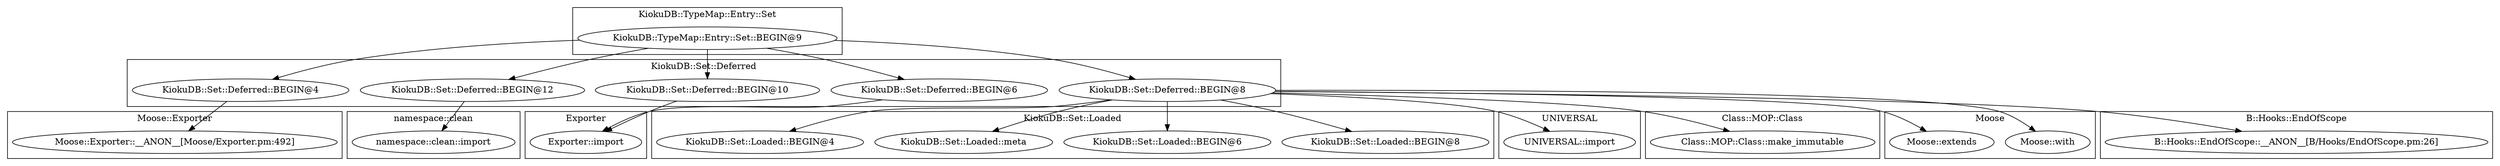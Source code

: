 digraph {
graph [overlap=false]
subgraph cluster_KiokuDB_Set_Loaded {
	label="KiokuDB::Set::Loaded";
	"KiokuDB::Set::Loaded::BEGIN@8";
	"KiokuDB::Set::Loaded::BEGIN@6";
	"KiokuDB::Set::Loaded::meta";
	"KiokuDB::Set::Loaded::BEGIN@4";
}
subgraph cluster_UNIVERSAL {
	label="UNIVERSAL";
	"UNIVERSAL::import";
}
subgraph cluster_namespace_clean {
	label="namespace::clean";
	"namespace::clean::import";
}
subgraph cluster_Class_MOP_Class {
	label="Class::MOP::Class";
	"Class::MOP::Class::make_immutable";
}
subgraph cluster_Moose {
	label="Moose";
	"Moose::with";
	"Moose::extends";
}
subgraph cluster_Exporter {
	label="Exporter";
	"Exporter::import";
}
subgraph cluster_KiokuDB_TypeMap_Entry_Set {
	label="KiokuDB::TypeMap::Entry::Set";
	"KiokuDB::TypeMap::Entry::Set::BEGIN@9";
}
subgraph cluster_Moose_Exporter {
	label="Moose::Exporter";
	"Moose::Exporter::__ANON__[Moose/Exporter.pm:492]";
}
subgraph cluster_B_Hooks_EndOfScope {
	label="B::Hooks::EndOfScope";
	"B::Hooks::EndOfScope::__ANON__[B/Hooks/EndOfScope.pm:26]";
}
subgraph cluster_KiokuDB_Set_Deferred {
	label="KiokuDB::Set::Deferred";
	"KiokuDB::Set::Deferred::BEGIN@4";
	"KiokuDB::Set::Deferred::BEGIN@12";
	"KiokuDB::Set::Deferred::BEGIN@6";
	"KiokuDB::Set::Deferred::BEGIN@10";
	"KiokuDB::Set::Deferred::BEGIN@8";
}
"KiokuDB::Set::Deferred::BEGIN@8" -> "Moose::extends";
"KiokuDB::Set::Deferred::BEGIN@8" -> "KiokuDB::Set::Loaded::BEGIN@8";
"KiokuDB::Set::Deferred::BEGIN@8" -> "UNIVERSAL::import";
"KiokuDB::TypeMap::Entry::Set::BEGIN@9" -> "KiokuDB::Set::Deferred::BEGIN@10";
"KiokuDB::TypeMap::Entry::Set::BEGIN@9" -> "KiokuDB::Set::Deferred::BEGIN@12";
"KiokuDB::Set::Deferred::BEGIN@8" -> "KiokuDB::Set::Loaded::BEGIN@4";
"KiokuDB::Set::Deferred::BEGIN@12" -> "namespace::clean::import";
"KiokuDB::Set::Deferred::BEGIN@8" -> "KiokuDB::Set::Loaded::BEGIN@6";
"KiokuDB::Set::Deferred::BEGIN@8" -> "B::Hooks::EndOfScope::__ANON__[B/Hooks/EndOfScope.pm:26]";
"KiokuDB::Set::Deferred::BEGIN@8" -> "Moose::with";
"KiokuDB::Set::Deferred::BEGIN@4" -> "Moose::Exporter::__ANON__[Moose/Exporter.pm:492]";
"KiokuDB::Set::Deferred::BEGIN@6" -> "Exporter::import";
"KiokuDB::Set::Deferred::BEGIN@10" -> "Exporter::import";
"KiokuDB::TypeMap::Entry::Set::BEGIN@9" -> "KiokuDB::Set::Deferred::BEGIN@8";
"KiokuDB::TypeMap::Entry::Set::BEGIN@9" -> "KiokuDB::Set::Deferred::BEGIN@6";
"KiokuDB::Set::Deferred::BEGIN@8" -> "Class::MOP::Class::make_immutable";
"KiokuDB::Set::Deferred::BEGIN@8" -> "KiokuDB::Set::Loaded::meta";
"KiokuDB::TypeMap::Entry::Set::BEGIN@9" -> "KiokuDB::Set::Deferred::BEGIN@4";
}
